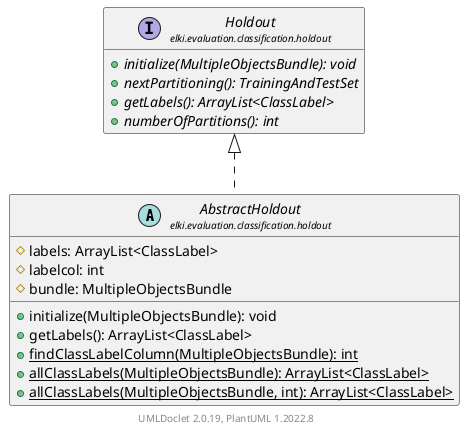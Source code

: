 @startuml
    remove .*\.(Instance|Par|Parameterizer|Factory)$
    set namespaceSeparator none
    hide empty fields
    hide empty methods

    abstract class "<size:14>AbstractHoldout\n<size:10>elki.evaluation.classification.holdout" as elki.evaluation.classification.holdout.AbstractHoldout [[AbstractHoldout.html]] {
        #labels: ArrayList<ClassLabel>
        #labelcol: int
        #bundle: MultipleObjectsBundle
        +initialize(MultipleObjectsBundle): void
        +getLabels(): ArrayList<ClassLabel>
        {static} +findClassLabelColumn(MultipleObjectsBundle): int
        {static} +allClassLabels(MultipleObjectsBundle): ArrayList<ClassLabel>
        {static} +allClassLabels(MultipleObjectsBundle, int): ArrayList<ClassLabel>
    }

    interface "<size:14>Holdout\n<size:10>elki.evaluation.classification.holdout" as elki.evaluation.classification.holdout.Holdout [[Holdout.html]] {
        {abstract} +initialize(MultipleObjectsBundle): void
        {abstract} +nextPartitioning(): TrainingAndTestSet
        {abstract} +getLabels(): ArrayList<ClassLabel>
        {abstract} +numberOfPartitions(): int
    }

    elki.evaluation.classification.holdout.Holdout <|.. elki.evaluation.classification.holdout.AbstractHoldout

    center footer UMLDoclet 2.0.19, PlantUML 1.2022.8
@enduml
